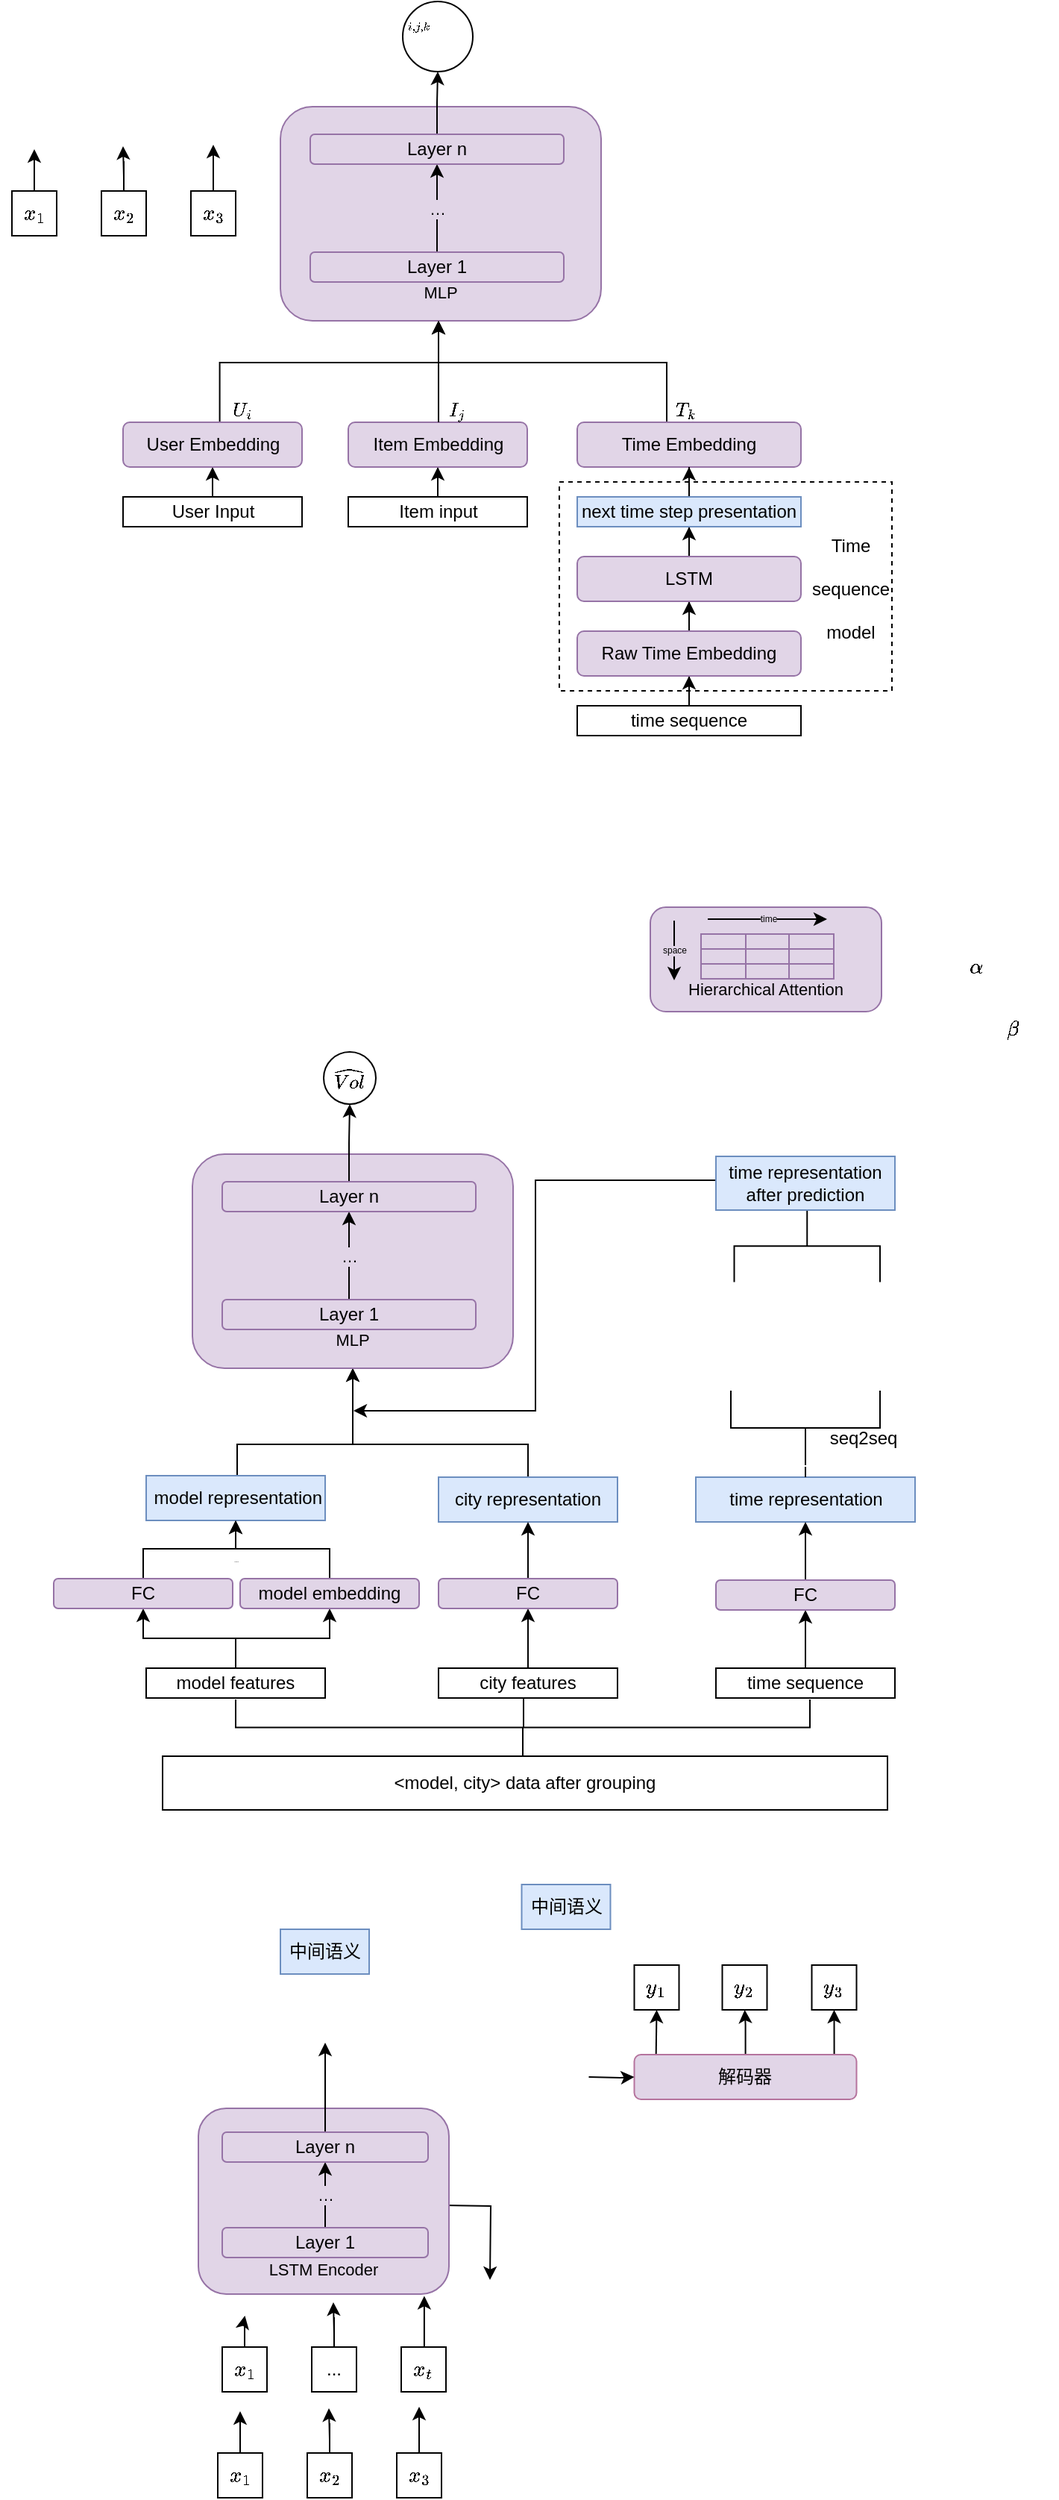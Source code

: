 <mxfile version="20.8.20" type="github">
  <diagram id="7I3PmB62gOnP2wsl79oG" name="第 1 页">
    <mxGraphModel dx="1930" dy="618" grid="1" gridSize="10" guides="1" tooltips="1" connect="1" arrows="1" fold="1" page="1" pageScale="1" pageWidth="827" pageHeight="1169" math="1" shadow="0">
      <root>
        <mxCell id="0" />
        <mxCell id="1" parent="0" />
        <mxCell id="hXLqSdmscfbS3h8DthIs-80" value="" style="strokeWidth=1;html=1;shape=mxgraph.flowchart.annotation_2;align=left;labelPosition=right;pointerEvents=1;fontSize=11;fontColor=#000000;rotation=-90;" parent="1" vertex="1">
          <mxGeometry x="507" y="914" width="50" height="100" as="geometry" />
        </mxCell>
        <mxCell id="hXLqSdmscfbS3h8DthIs-86" value="&lt;br&gt;&lt;br&gt;&lt;br&gt;Hierarchical Attention" style="rounded=1;whiteSpace=wrap;html=1;strokeWidth=1;fontSize=11;fillColor=#e1d5e7;strokeColor=#9673a6;" parent="1" vertex="1">
          <mxGeometry x="428" y="615" width="155" height="70" as="geometry" />
        </mxCell>
        <mxCell id="iMjl9JJX6Ml-IYWxSDeR-12" value="" style="edgeStyle=orthogonalEdgeStyle;rounded=0;orthogonalLoop=1;jettySize=auto;html=1;entryX=0.5;entryY=1;entryDx=0;entryDy=0;" parent="1" source="hXLqSdmscfbS3h8DthIs-16" target="iMjl9JJX6Ml-IYWxSDeR-15" edge="1">
          <mxGeometry relative="1" as="geometry">
            <mxPoint x="151" y="935" as="targetPoint" />
            <Array as="points">
              <mxPoint x="151" y="975" />
              <mxPoint x="228" y="975" />
            </Array>
          </mxGeometry>
        </mxCell>
        <mxCell id="hXLqSdmscfbS3h8DthIs-16" value="&amp;nbsp;model representation" style="rounded=0;whiteSpace=wrap;html=1;fillColor=#dae8fc;strokeColor=#6c8ebf;" parent="1" vertex="1">
          <mxGeometry x="90" y="996" width="120" height="30" as="geometry" />
        </mxCell>
        <mxCell id="iMjl9JJX6Ml-IYWxSDeR-10" value="" style="edgeStyle=orthogonalEdgeStyle;rounded=0;orthogonalLoop=1;jettySize=auto;html=1;entryX=0.5;entryY=1;entryDx=0;entryDy=0;" parent="1" source="hXLqSdmscfbS3h8DthIs-17" target="iMjl9JJX6Ml-IYWxSDeR-15" edge="1">
          <mxGeometry relative="1" as="geometry">
            <mxPoint x="291" y="885" as="targetPoint" />
            <Array as="points">
              <mxPoint x="346" y="975" />
              <mxPoint x="229" y="975" />
            </Array>
          </mxGeometry>
        </mxCell>
        <mxCell id="hXLqSdmscfbS3h8DthIs-17" value="city representation" style="rounded=0;whiteSpace=wrap;html=1;fillColor=#dae8fc;strokeColor=#6c8ebf;" parent="1" vertex="1">
          <mxGeometry x="286" y="997" width="120" height="30" as="geometry" />
        </mxCell>
        <mxCell id="iMjl9JJX6Ml-IYWxSDeR-21" value="" style="edgeStyle=orthogonalEdgeStyle;rounded=0;orthogonalLoop=1;jettySize=auto;html=1;" parent="1" source="hXLqSdmscfbS3h8DthIs-20" target="iMjl9JJX6Ml-IYWxSDeR-16" edge="1">
          <mxGeometry relative="1" as="geometry" />
        </mxCell>
        <mxCell id="ItuuGWMTJ9XlOGeMrgR--96" value="" style="edgeStyle=orthogonalEdgeStyle;rounded=0;orthogonalLoop=1;jettySize=auto;html=1;fontFamily=Times New Roman;fontSize=1;" edge="1" parent="1" source="hXLqSdmscfbS3h8DthIs-20" target="ItuuGWMTJ9XlOGeMrgR--94">
          <mxGeometry relative="1" as="geometry" />
        </mxCell>
        <mxCell id="hXLqSdmscfbS3h8DthIs-20" value="model features" style="rounded=0;whiteSpace=wrap;html=1;" parent="1" vertex="1">
          <mxGeometry x="90" y="1125" width="120" height="20" as="geometry" />
        </mxCell>
        <mxCell id="ItuuGWMTJ9XlOGeMrgR--98" value="" style="edgeStyle=orthogonalEdgeStyle;rounded=0;orthogonalLoop=1;jettySize=auto;html=1;fontFamily=Times New Roman;fontSize=1;" edge="1" parent="1" source="hXLqSdmscfbS3h8DthIs-21" target="iMjl9JJX6Ml-IYWxSDeR-18">
          <mxGeometry relative="1" as="geometry" />
        </mxCell>
        <mxCell id="hXLqSdmscfbS3h8DthIs-21" value="city features" style="rounded=0;whiteSpace=wrap;html=1;" parent="1" vertex="1">
          <mxGeometry x="286" y="1125" width="120" height="20" as="geometry" />
        </mxCell>
        <mxCell id="iMjl9JJX6Ml-IYWxSDeR-25" value="" style="edgeStyle=orthogonalEdgeStyle;rounded=0;orthogonalLoop=1;jettySize=auto;html=1;" parent="1" source="hXLqSdmscfbS3h8DthIs-28" target="iMjl9JJX6Ml-IYWxSDeR-23" edge="1">
          <mxGeometry relative="1" as="geometry" />
        </mxCell>
        <mxCell id="hXLqSdmscfbS3h8DthIs-28" value="time sequence" style="rounded=0;whiteSpace=wrap;html=1;" parent="1" vertex="1">
          <mxGeometry x="472" y="1125" width="120" height="20" as="geometry" />
        </mxCell>
        <mxCell id="hXLqSdmscfbS3h8DthIs-34" value="time representation" style="whiteSpace=wrap;html=1;fillColor=#dae8fc;strokeColor=#6c8ebf;" parent="1" vertex="1">
          <mxGeometry x="458.5" y="997" width="147" height="30" as="geometry" />
        </mxCell>
        <mxCell id="hXLqSdmscfbS3h8DthIs-46" value="" style="endArrow=none;html=1;rounded=0;fontColor=#000000;exitX=0.5;exitY=0;exitDx=0;exitDy=0;entryX=0;entryY=0.5;entryDx=0;entryDy=0;entryPerimeter=0;" parent="1" source="hXLqSdmscfbS3h8DthIs-34" edge="1">
          <mxGeometry width="50" height="50" relative="1" as="geometry">
            <mxPoint x="471" y="1036" as="sourcePoint" />
            <mxPoint x="532" y="990" as="targetPoint" />
          </mxGeometry>
        </mxCell>
        <mxCell id="hXLqSdmscfbS3h8DthIs-48" value="" style="shape=table;html=1;whiteSpace=wrap;startSize=0;container=1;collapsible=0;childLayout=tableLayout;fillColor=#e1d5e7;strokeColor=#9673a6;" parent="1" vertex="1">
          <mxGeometry x="462" y="633" width="89" height="30" as="geometry" />
        </mxCell>
        <mxCell id="hXLqSdmscfbS3h8DthIs-49" value="" style="shape=tableRow;horizontal=0;startSize=0;swimlaneHead=0;swimlaneBody=0;top=0;left=0;bottom=0;right=0;collapsible=0;dropTarget=0;fillColor=none;points=[[0,0.5],[1,0.5]];portConstraint=eastwest;fontColor=#000000;" parent="hXLqSdmscfbS3h8DthIs-48" vertex="1">
          <mxGeometry width="89" height="10" as="geometry" />
        </mxCell>
        <mxCell id="hXLqSdmscfbS3h8DthIs-50" value="" style="shape=partialRectangle;html=1;whiteSpace=wrap;connectable=0;fillColor=none;top=0;left=0;bottom=0;right=0;overflow=hidden;fontColor=#000000;" parent="hXLqSdmscfbS3h8DthIs-49" vertex="1">
          <mxGeometry width="30" height="10" as="geometry">
            <mxRectangle width="30" height="10" as="alternateBounds" />
          </mxGeometry>
        </mxCell>
        <mxCell id="hXLqSdmscfbS3h8DthIs-51" value="" style="shape=partialRectangle;html=1;whiteSpace=wrap;connectable=0;fillColor=none;top=0;left=0;bottom=0;right=0;overflow=hidden;fontColor=#000000;" parent="hXLqSdmscfbS3h8DthIs-49" vertex="1">
          <mxGeometry x="30" width="29" height="10" as="geometry">
            <mxRectangle width="29" height="10" as="alternateBounds" />
          </mxGeometry>
        </mxCell>
        <mxCell id="hXLqSdmscfbS3h8DthIs-52" value="" style="shape=partialRectangle;html=1;whiteSpace=wrap;connectable=0;fillColor=none;top=0;left=0;bottom=0;right=0;overflow=hidden;fontColor=#000000;" parent="hXLqSdmscfbS3h8DthIs-49" vertex="1">
          <mxGeometry x="59" width="30" height="10" as="geometry">
            <mxRectangle width="30" height="10" as="alternateBounds" />
          </mxGeometry>
        </mxCell>
        <mxCell id="hXLqSdmscfbS3h8DthIs-53" value="" style="shape=tableRow;horizontal=0;startSize=0;swimlaneHead=0;swimlaneBody=0;top=0;left=0;bottom=0;right=0;collapsible=0;dropTarget=0;fillColor=none;points=[[0,0.5],[1,0.5]];portConstraint=eastwest;fontColor=#000000;" parent="hXLqSdmscfbS3h8DthIs-48" vertex="1">
          <mxGeometry y="10" width="89" height="10" as="geometry" />
        </mxCell>
        <mxCell id="hXLqSdmscfbS3h8DthIs-54" value="" style="shape=partialRectangle;html=1;whiteSpace=wrap;connectable=0;fillColor=none;top=0;left=0;bottom=0;right=0;overflow=hidden;fontColor=#000000;" parent="hXLqSdmscfbS3h8DthIs-53" vertex="1">
          <mxGeometry width="30" height="10" as="geometry">
            <mxRectangle width="30" height="10" as="alternateBounds" />
          </mxGeometry>
        </mxCell>
        <mxCell id="hXLqSdmscfbS3h8DthIs-55" value="" style="shape=partialRectangle;html=1;whiteSpace=wrap;connectable=0;fillColor=none;top=0;left=0;bottom=0;right=0;overflow=hidden;fontColor=#000000;" parent="hXLqSdmscfbS3h8DthIs-53" vertex="1">
          <mxGeometry x="30" width="29" height="10" as="geometry">
            <mxRectangle width="29" height="10" as="alternateBounds" />
          </mxGeometry>
        </mxCell>
        <mxCell id="hXLqSdmscfbS3h8DthIs-56" value="" style="shape=partialRectangle;html=1;whiteSpace=wrap;connectable=0;fillColor=none;top=0;left=0;bottom=0;right=0;overflow=hidden;fontColor=#000000;" parent="hXLqSdmscfbS3h8DthIs-53" vertex="1">
          <mxGeometry x="59" width="30" height="10" as="geometry">
            <mxRectangle width="30" height="10" as="alternateBounds" />
          </mxGeometry>
        </mxCell>
        <mxCell id="hXLqSdmscfbS3h8DthIs-57" value="" style="shape=tableRow;horizontal=0;startSize=0;swimlaneHead=0;swimlaneBody=0;top=0;left=0;bottom=0;right=0;collapsible=0;dropTarget=0;fillColor=none;points=[[0,0.5],[1,0.5]];portConstraint=eastwest;fontColor=#000000;" parent="hXLqSdmscfbS3h8DthIs-48" vertex="1">
          <mxGeometry y="20" width="89" height="10" as="geometry" />
        </mxCell>
        <mxCell id="hXLqSdmscfbS3h8DthIs-58" value="" style="shape=partialRectangle;html=1;whiteSpace=wrap;connectable=0;fillColor=none;top=0;left=0;bottom=0;right=0;overflow=hidden;fontColor=#000000;" parent="hXLqSdmscfbS3h8DthIs-57" vertex="1">
          <mxGeometry width="30" height="10" as="geometry">
            <mxRectangle width="30" height="10" as="alternateBounds" />
          </mxGeometry>
        </mxCell>
        <mxCell id="hXLqSdmscfbS3h8DthIs-59" value="" style="shape=partialRectangle;html=1;whiteSpace=wrap;connectable=0;fillColor=none;top=0;left=0;bottom=0;right=0;overflow=hidden;fontColor=#000000;" parent="hXLqSdmscfbS3h8DthIs-57" vertex="1">
          <mxGeometry x="30" width="29" height="10" as="geometry">
            <mxRectangle width="29" height="10" as="alternateBounds" />
          </mxGeometry>
        </mxCell>
        <mxCell id="hXLqSdmscfbS3h8DthIs-60" value="" style="shape=partialRectangle;html=1;whiteSpace=wrap;connectable=0;fillColor=none;top=0;left=0;bottom=0;right=0;overflow=hidden;pointerEvents=1;fontColor=#000000;" parent="hXLqSdmscfbS3h8DthIs-57" vertex="1">
          <mxGeometry x="59" width="30" height="10" as="geometry">
            <mxRectangle width="30" height="10" as="alternateBounds" />
          </mxGeometry>
        </mxCell>
        <mxCell id="hXLqSdmscfbS3h8DthIs-90" value="time" style="endArrow=classic;html=1;rounded=0;fontSize=6;fontColor=#000000;labelBackgroundColor=#E1D5E7;" parent="1" edge="1">
          <mxGeometry width="50" height="50" relative="1" as="geometry">
            <mxPoint x="466.5" y="623" as="sourcePoint" />
            <mxPoint x="546.5" y="623" as="targetPoint" />
          </mxGeometry>
        </mxCell>
        <mxCell id="hXLqSdmscfbS3h8DthIs-91" value="space" style="endArrow=classic;html=1;rounded=0;fontSize=6;fontColor=#000000;labelBackgroundColor=#E1D5E7;" parent="1" edge="1">
          <mxGeometry width="50" height="50" relative="1" as="geometry">
            <mxPoint x="444" y="624" as="sourcePoint" />
            <mxPoint x="444" y="664" as="targetPoint" />
          </mxGeometry>
        </mxCell>
        <mxCell id="iMjl9JJX6Ml-IYWxSDeR-1" value="" style="strokeWidth=1;html=1;shape=mxgraph.flowchart.annotation_2;align=left;labelPosition=right;pointerEvents=1;fontSize=11;fontColor=#000000;rotation=90;" parent="1" vertex="1">
          <mxGeometry x="509" y="793.25" width="48.25" height="97.75" as="geometry" />
        </mxCell>
        <mxCell id="iMjl9JJX6Ml-IYWxSDeR-2" value="$$\alpha$$" style="text;html=1;strokeColor=none;fillColor=none;align=center;verticalAlign=middle;whiteSpace=wrap;rounded=0;" parent="1" vertex="1">
          <mxGeometry x="617" y="640" width="60" height="30" as="geometry" />
        </mxCell>
        <mxCell id="iMjl9JJX6Ml-IYWxSDeR-4" value="$$\beta$$" style="text;html=1;strokeColor=none;fillColor=none;align=center;verticalAlign=middle;whiteSpace=wrap;rounded=0;" parent="1" vertex="1">
          <mxGeometry x="641" y="682" width="60" height="30" as="geometry" />
        </mxCell>
        <mxCell id="iMjl9JJX6Ml-IYWxSDeR-14" value="" style="edgeStyle=orthogonalEdgeStyle;rounded=0;orthogonalLoop=1;jettySize=auto;html=1;exitX=0;exitY=0.5;exitDx=0;exitDy=0;" parent="1" source="iMjl9JJX6Ml-IYWxSDeR-8" edge="1">
          <mxGeometry relative="1" as="geometry">
            <mxPoint x="545" y="780.5" as="sourcePoint" />
            <mxPoint x="229" y="952.5" as="targetPoint" />
            <Array as="points">
              <mxPoint x="472" y="798" />
              <mxPoint x="351" y="798" />
              <mxPoint x="351" y="953" />
            </Array>
          </mxGeometry>
        </mxCell>
        <mxCell id="iMjl9JJX6Ml-IYWxSDeR-8" value="time representation&lt;br&gt;after prediction" style="rounded=0;whiteSpace=wrap;html=1;fillColor=#dae8fc;strokeColor=#6c8ebf;" parent="1" vertex="1">
          <mxGeometry x="472" y="782" width="120" height="36" as="geometry" />
        </mxCell>
        <mxCell id="iMjl9JJX6Ml-IYWxSDeR-15" value="&lt;br&gt;&lt;br&gt;&lt;br&gt;&lt;br&gt;&lt;br&gt;&lt;br&gt;&lt;br&gt;&lt;br&gt;MLP" style="rounded=1;whiteSpace=wrap;html=1;strokeWidth=1;fontSize=11;fillColor=#e1d5e7;strokeColor=#9673a6;" parent="1" vertex="1">
          <mxGeometry x="121" y="780.5" width="215" height="143.5" as="geometry" />
        </mxCell>
        <mxCell id="iMjl9JJX6Ml-IYWxSDeR-22" value="" style="edgeStyle=orthogonalEdgeStyle;rounded=0;orthogonalLoop=1;jettySize=auto;html=1;" parent="1" source="iMjl9JJX6Ml-IYWxSDeR-16" target="hXLqSdmscfbS3h8DthIs-16" edge="1">
          <mxGeometry relative="1" as="geometry" />
        </mxCell>
        <mxCell id="iMjl9JJX6Ml-IYWxSDeR-16" value="&lt;font color=&quot;#000000&quot;&gt;FC&lt;br&gt;&lt;/font&gt;" style="rounded=1;whiteSpace=wrap;html=1;fillColor=#e1d5e7;strokeColor=#9673a6;" parent="1" vertex="1">
          <mxGeometry x="28" y="1065" width="120" height="20" as="geometry" />
        </mxCell>
        <mxCell id="ItuuGWMTJ9XlOGeMrgR--99" value="" style="edgeStyle=orthogonalEdgeStyle;rounded=0;orthogonalLoop=1;jettySize=auto;html=1;fontFamily=Times New Roman;fontSize=1;" edge="1" parent="1" source="iMjl9JJX6Ml-IYWxSDeR-18" target="hXLqSdmscfbS3h8DthIs-17">
          <mxGeometry relative="1" as="geometry" />
        </mxCell>
        <mxCell id="iMjl9JJX6Ml-IYWxSDeR-18" value="&lt;font color=&quot;#000000&quot;&gt;FC&lt;br&gt;&lt;/font&gt;" style="rounded=1;whiteSpace=wrap;html=1;fillColor=#e1d5e7;strokeColor=#9673a6;" parent="1" vertex="1">
          <mxGeometry x="286" y="1065" width="120" height="20" as="geometry" />
        </mxCell>
        <mxCell id="d7wFYbyZTcw5FMJYzeRn-2" value="" style="edgeStyle=orthogonalEdgeStyle;rounded=0;orthogonalLoop=1;jettySize=auto;html=1;" parent="1" source="iMjl9JJX6Ml-IYWxSDeR-23" target="hXLqSdmscfbS3h8DthIs-34" edge="1">
          <mxGeometry relative="1" as="geometry" />
        </mxCell>
        <mxCell id="iMjl9JJX6Ml-IYWxSDeR-23" value="&lt;font color=&quot;#000000&quot;&gt;FC&lt;br&gt;&lt;/font&gt;" style="rounded=1;whiteSpace=wrap;html=1;fillColor=#e1d5e7;strokeColor=#9673a6;" parent="1" vertex="1">
          <mxGeometry x="472" y="1066" width="120" height="20" as="geometry" />
        </mxCell>
        <mxCell id="iMjl9JJX6Ml-IYWxSDeR-31" value="…" style="edgeStyle=orthogonalEdgeStyle;rounded=0;orthogonalLoop=1;jettySize=auto;html=1;labelBackgroundColor=#E1D5E7;" parent="1" source="iMjl9JJX6Ml-IYWxSDeR-28" target="iMjl9JJX6Ml-IYWxSDeR-29" edge="1">
          <mxGeometry relative="1" as="geometry" />
        </mxCell>
        <mxCell id="iMjl9JJX6Ml-IYWxSDeR-28" value="&lt;font color=&quot;#000000&quot;&gt;Layer 1&lt;br&gt;&lt;/font&gt;" style="rounded=1;whiteSpace=wrap;html=1;fillColor=#e1d5e7;strokeColor=#9673a6;" parent="1" vertex="1">
          <mxGeometry x="141" y="878" width="170" height="20" as="geometry" />
        </mxCell>
        <mxCell id="iMjl9JJX6Ml-IYWxSDeR-33" value="" style="edgeStyle=orthogonalEdgeStyle;rounded=0;orthogonalLoop=1;jettySize=auto;html=1;labelBackgroundColor=#E1D5E7;entryX=0.5;entryY=1;entryDx=0;entryDy=0;" parent="1" source="iMjl9JJX6Ml-IYWxSDeR-29" target="iMjl9JJX6Ml-IYWxSDeR-34" edge="1">
          <mxGeometry relative="1" as="geometry">
            <mxPoint x="226" y="719.0" as="targetPoint" />
          </mxGeometry>
        </mxCell>
        <mxCell id="iMjl9JJX6Ml-IYWxSDeR-29" value="&lt;font color=&quot;#000000&quot;&gt;Layer n&lt;br&gt;&lt;/font&gt;" style="rounded=1;whiteSpace=wrap;html=1;fillColor=#e1d5e7;strokeColor=#9673a6;" parent="1" vertex="1">
          <mxGeometry x="141" y="799" width="170" height="20" as="geometry" />
        </mxCell>
        <mxCell id="iMjl9JJX6Ml-IYWxSDeR-34" value="&lt;font style=&quot;font-size: 11px;&quot;&gt;$$\widehat{Vol}$$&lt;/font&gt;" style="ellipse;whiteSpace=wrap;html=1;aspect=fixed;fontSize=10;" parent="1" vertex="1">
          <mxGeometry x="209" y="712" width="35" height="35" as="geometry" />
        </mxCell>
        <mxCell id="KDoGfRHItT-VThYcCDRe-1" value="&lt;div&gt;&lt;/div&gt;&amp;lt;model, city&amp;gt; data after grouping&lt;div&gt;&lt;/div&gt;" style="rounded=0;whiteSpace=wrap;html=1;" parent="1" vertex="1">
          <mxGeometry x="101" y="1184" width="486" height="36" as="geometry" />
        </mxCell>
        <mxCell id="KDoGfRHItT-VThYcCDRe-8" value="" style="strokeWidth=1;html=1;shape=mxgraph.flowchart.annotation_2;align=left;labelPosition=right;pointerEvents=1;rotation=-90;" parent="1" vertex="1">
          <mxGeometry x="323.75" y="972.25" width="37.5" height="385" as="geometry" />
        </mxCell>
        <mxCell id="KDoGfRHItT-VThYcCDRe-12" value="" style="line;strokeWidth=1;direction=south;html=1;perimeter=backbonePerimeter;points=[];outlineConnect=0;" parent="1" vertex="1">
          <mxGeometry x="338" y="1145" width="10" height="20" as="geometry" />
        </mxCell>
        <mxCell id="KDoGfRHItT-VThYcCDRe-16" value="seq2seq" style="text;html=1;strokeColor=none;fillColor=none;align=center;verticalAlign=middle;whiteSpace=wrap;rounded=0;strokeWidth=1;" parent="1" vertex="1">
          <mxGeometry x="541" y="956" width="60" height="30" as="geometry" />
        </mxCell>
        <mxCell id="ItuuGWMTJ9XlOGeMrgR--13" value="" style="edgeStyle=orthogonalEdgeStyle;rounded=0;orthogonalLoop=1;jettySize=auto;html=1;" edge="1" parent="1" source="ItuuGWMTJ9XlOGeMrgR--14" target="ItuuGWMTJ9XlOGeMrgR--44">
          <mxGeometry relative="1" as="geometry" />
        </mxCell>
        <mxCell id="ItuuGWMTJ9XlOGeMrgR--14" value="User Input" style="rounded=0;whiteSpace=wrap;html=1;" vertex="1" parent="1">
          <mxGeometry x="74.5" y="340" width="120" height="20" as="geometry" />
        </mxCell>
        <mxCell id="ItuuGWMTJ9XlOGeMrgR--76" value="" style="edgeStyle=orthogonalEdgeStyle;rounded=0;orthogonalLoop=1;jettySize=auto;html=1;" edge="1" parent="1" source="ItuuGWMTJ9XlOGeMrgR--16" target="ItuuGWMTJ9XlOGeMrgR--46">
          <mxGeometry relative="1" as="geometry" />
        </mxCell>
        <mxCell id="ItuuGWMTJ9XlOGeMrgR--16" value="Item input" style="rounded=0;whiteSpace=wrap;html=1;" vertex="1" parent="1">
          <mxGeometry x="225.5" y="340" width="120" height="20" as="geometry" />
        </mxCell>
        <mxCell id="ItuuGWMTJ9XlOGeMrgR--17" value="" style="edgeStyle=orthogonalEdgeStyle;rounded=0;orthogonalLoop=1;jettySize=auto;html=1;" edge="1" parent="1" source="ItuuGWMTJ9XlOGeMrgR--18" target="ItuuGWMTJ9XlOGeMrgR--48">
          <mxGeometry relative="1" as="geometry" />
        </mxCell>
        <mxCell id="ItuuGWMTJ9XlOGeMrgR--18" value="time sequence" style="rounded=0;whiteSpace=wrap;html=1;" vertex="1" parent="1">
          <mxGeometry x="379" y="480" width="150" height="20" as="geometry" />
        </mxCell>
        <mxCell id="ItuuGWMTJ9XlOGeMrgR--42" value="&lt;br&gt;&lt;br&gt;&lt;br&gt;&lt;br&gt;&lt;br&gt;&lt;br&gt;&lt;br&gt;&lt;br&gt;MLP" style="rounded=1;whiteSpace=wrap;html=1;strokeWidth=1;fontSize=11;fillColor=#e1d5e7;strokeColor=#9673a6;" vertex="1" parent="1">
          <mxGeometry x="180" y="78.5" width="215" height="143.5" as="geometry" />
        </mxCell>
        <mxCell id="ItuuGWMTJ9XlOGeMrgR--73" value="" style="edgeStyle=orthogonalEdgeStyle;rounded=0;orthogonalLoop=1;jettySize=auto;html=1;exitX=0.54;exitY=-0.011;exitDx=0;exitDy=0;exitPerimeter=0;" edge="1" parent="1" source="ItuuGWMTJ9XlOGeMrgR--44" target="ItuuGWMTJ9XlOGeMrgR--42">
          <mxGeometry relative="1" as="geometry">
            <mxPoint x="140" y="282" as="sourcePoint" />
            <mxPoint x="285.5" y="222" as="targetPoint" />
            <Array as="points">
              <mxPoint x="139" y="250" />
              <mxPoint x="286" y="250" />
            </Array>
          </mxGeometry>
        </mxCell>
        <mxCell id="ItuuGWMTJ9XlOGeMrgR--44" value="&lt;font color=&quot;#000000&quot;&gt;User Embedding&lt;br&gt;&lt;/font&gt;" style="rounded=1;whiteSpace=wrap;html=1;fillColor=#e1d5e7;strokeColor=#9673a6;" vertex="1" parent="1">
          <mxGeometry x="74.5" y="290" width="120" height="30" as="geometry" />
        </mxCell>
        <mxCell id="ItuuGWMTJ9XlOGeMrgR--46" value="&lt;font color=&quot;#000000&quot;&gt;Item Embedding&lt;br&gt;&lt;/font&gt;" style="rounded=1;whiteSpace=wrap;html=1;fillColor=#e1d5e7;strokeColor=#9673a6;" vertex="1" parent="1">
          <mxGeometry x="225.5" y="290" width="120" height="30" as="geometry" />
        </mxCell>
        <mxCell id="ItuuGWMTJ9XlOGeMrgR--61" value="" style="edgeStyle=orthogonalEdgeStyle;rounded=0;orthogonalLoop=1;jettySize=auto;html=1;" edge="1" parent="1" source="ItuuGWMTJ9XlOGeMrgR--48" target="ItuuGWMTJ9XlOGeMrgR--60">
          <mxGeometry relative="1" as="geometry" />
        </mxCell>
        <mxCell id="ItuuGWMTJ9XlOGeMrgR--48" value="&lt;font color=&quot;#000000&quot;&gt;Raw Time Embedding&lt;br&gt;&lt;/font&gt;" style="rounded=1;whiteSpace=wrap;html=1;fillColor=#e1d5e7;strokeColor=#9673a6;" vertex="1" parent="1">
          <mxGeometry x="379" y="430" width="150" height="30" as="geometry" />
        </mxCell>
        <mxCell id="ItuuGWMTJ9XlOGeMrgR--49" value="…" style="edgeStyle=orthogonalEdgeStyle;rounded=0;orthogonalLoop=1;jettySize=auto;html=1;labelBackgroundColor=#E1D5E7;" edge="1" parent="1" source="ItuuGWMTJ9XlOGeMrgR--50" target="ItuuGWMTJ9XlOGeMrgR--52">
          <mxGeometry relative="1" as="geometry" />
        </mxCell>
        <mxCell id="ItuuGWMTJ9XlOGeMrgR--50" value="&lt;font color=&quot;#000000&quot;&gt;Layer 1&lt;br&gt;&lt;/font&gt;" style="rounded=1;whiteSpace=wrap;html=1;fillColor=#e1d5e7;strokeColor=#9673a6;" vertex="1" parent="1">
          <mxGeometry x="200" y="176" width="170" height="20" as="geometry" />
        </mxCell>
        <mxCell id="ItuuGWMTJ9XlOGeMrgR--51" value="" style="edgeStyle=orthogonalEdgeStyle;rounded=0;orthogonalLoop=1;jettySize=auto;html=1;labelBackgroundColor=#E1D5E7;entryX=0.5;entryY=1;entryDx=0;entryDy=0;" edge="1" parent="1" source="ItuuGWMTJ9XlOGeMrgR--52" target="ItuuGWMTJ9XlOGeMrgR--53">
          <mxGeometry relative="1" as="geometry">
            <mxPoint x="285" y="17.0" as="targetPoint" />
          </mxGeometry>
        </mxCell>
        <mxCell id="ItuuGWMTJ9XlOGeMrgR--52" value="&lt;font color=&quot;#000000&quot;&gt;Layer n&lt;br&gt;&lt;/font&gt;" style="rounded=1;whiteSpace=wrap;html=1;fillColor=#e1d5e7;strokeColor=#9673a6;" vertex="1" parent="1">
          <mxGeometry x="200" y="97" width="170" height="20" as="geometry" />
        </mxCell>
        <mxCell id="ItuuGWMTJ9XlOGeMrgR--53" value="&lt;p style=&quot;line-height: 80%;&quot;&gt;&lt;br&gt;&lt;/p&gt;" style="ellipse;whiteSpace=wrap;html=1;aspect=fixed;fontSize=10;" vertex="1" parent="1">
          <mxGeometry x="262" y="8" width="47" height="47" as="geometry" />
        </mxCell>
        <mxCell id="ItuuGWMTJ9XlOGeMrgR--82" value="" style="edgeStyle=orthogonalEdgeStyle;rounded=0;orthogonalLoop=1;jettySize=auto;html=1;" edge="1" parent="1" source="ItuuGWMTJ9XlOGeMrgR--60" target="ItuuGWMTJ9XlOGeMrgR--80">
          <mxGeometry relative="1" as="geometry" />
        </mxCell>
        <mxCell id="ItuuGWMTJ9XlOGeMrgR--60" value="&lt;font color=&quot;#000000&quot;&gt;LSTM&lt;br&gt;&lt;/font&gt;" style="rounded=1;whiteSpace=wrap;html=1;fillColor=#e1d5e7;strokeColor=#9673a6;" vertex="1" parent="1">
          <mxGeometry x="379" y="380" width="150" height="30" as="geometry" />
        </mxCell>
        <mxCell id="ItuuGWMTJ9XlOGeMrgR--75" value="" style="edgeStyle=orthogonalEdgeStyle;rounded=0;orthogonalLoop=1;jettySize=auto;html=1;exitX=0.5;exitY=0;exitDx=0;exitDy=0;" edge="1" parent="1" source="ItuuGWMTJ9XlOGeMrgR--62" target="ItuuGWMTJ9XlOGeMrgR--42">
          <mxGeometry relative="1" as="geometry">
            <mxPoint x="434.5" y="280" as="sourcePoint" />
            <mxPoint x="286" y="220" as="targetPoint" />
            <Array as="points">
              <mxPoint x="439" y="250" />
              <mxPoint x="286" y="250" />
            </Array>
          </mxGeometry>
        </mxCell>
        <mxCell id="ItuuGWMTJ9XlOGeMrgR--62" value="&lt;font color=&quot;#000000&quot;&gt;Time Embedding&lt;br&gt;&lt;/font&gt;" style="rounded=1;whiteSpace=wrap;html=1;fillColor=#e1d5e7;strokeColor=#9673a6;" vertex="1" parent="1">
          <mxGeometry x="379" y="290" width="150" height="30" as="geometry" />
        </mxCell>
        <mxCell id="ItuuGWMTJ9XlOGeMrgR--78" value="" style="edgeStyle=orthogonalEdgeStyle;rounded=0;orthogonalLoop=1;jettySize=auto;html=1;" edge="1" parent="1">
          <mxGeometry relative="1" as="geometry">
            <mxPoint x="286" y="290" as="sourcePoint" />
            <mxPoint x="286" y="222" as="targetPoint" />
            <Array as="points">
              <mxPoint x="286" y="224" />
            </Array>
          </mxGeometry>
        </mxCell>
        <mxCell id="ItuuGWMTJ9XlOGeMrgR--81" value="" style="edgeStyle=orthogonalEdgeStyle;rounded=0;orthogonalLoop=1;jettySize=auto;html=1;" edge="1" parent="1" source="ItuuGWMTJ9XlOGeMrgR--80" target="ItuuGWMTJ9XlOGeMrgR--62">
          <mxGeometry relative="1" as="geometry" />
        </mxCell>
        <mxCell id="ItuuGWMTJ9XlOGeMrgR--80" value="next time step presentation" style="whiteSpace=wrap;html=1;fillColor=#dae8fc;strokeColor=#6c8ebf;" vertex="1" parent="1">
          <mxGeometry x="379" y="340" width="150" height="20" as="geometry" />
        </mxCell>
        <mxCell id="ItuuGWMTJ9XlOGeMrgR--83" value="" style="rounded=0;whiteSpace=wrap;html=1;dashed=1;fillColor=none;" vertex="1" parent="1">
          <mxGeometry x="367" y="330" width="223" height="140" as="geometry" />
        </mxCell>
        <mxCell id="ItuuGWMTJ9XlOGeMrgR--84" value="Time&lt;br&gt;&lt;br&gt;sequence&lt;br&gt;&amp;nbsp;&lt;br&gt;model" style="text;html=1;align=center;verticalAlign=bottom;resizable=0;points=[];autosize=1;strokeColor=none;fillColor=none;" vertex="1" parent="1">
          <mxGeometry x="522" y="350" width="80" height="90" as="geometry" />
        </mxCell>
        <mxCell id="ItuuGWMTJ9XlOGeMrgR--87" value="$$\widehat{Rank_{i,j,k}}$$" style="text;whiteSpace=wrap;fontSize=1;fontFamily=Times New Roman;spacing=0;html=1;fontStyle=2" vertex="1" parent="1">
          <mxGeometry x="263" y="15" width="64.5" height="51.5" as="geometry" />
        </mxCell>
        <mxCell id="ItuuGWMTJ9XlOGeMrgR--89" value="&lt;span style=&quot;color: rgb(0, 0, 0); font-family: Helvetica; font-size: 11px; font-style: normal; font-variant-ligatures: normal; font-variant-caps: normal; font-weight: 400; letter-spacing: normal; orphans: 2; text-align: center; text-indent: 0px; text-transform: none; widows: 2; word-spacing: 0px; -webkit-text-stroke-width: 0px; background-color: rgb(251, 251, 251); text-decoration-thickness: initial; text-decoration-style: initial; text-decoration-color: initial; float: none; display: inline !important;&quot;&gt;$$U_i$$&lt;/span&gt;" style="text;whiteSpace=wrap;html=1;fontSize=9;" vertex="1" parent="1">
          <mxGeometry x="146" y="258" width="50" height="38" as="geometry" />
        </mxCell>
        <mxCell id="ItuuGWMTJ9XlOGeMrgR--91" value="&lt;span style=&quot;color: rgb(0, 0, 0); font-family: Helvetica; font-size: 11px; font-style: normal; font-variant-ligatures: normal; font-variant-caps: normal; font-weight: 400; letter-spacing: normal; orphans: 2; text-align: center; text-indent: 0px; text-transform: none; widows: 2; word-spacing: 0px; -webkit-text-stroke-width: 0px; background-color: rgb(251, 251, 251); text-decoration-thickness: initial; text-decoration-style: initial; text-decoration-color: initial; float: none; display: inline !important;&quot;&gt;$$I_j$$&lt;/span&gt;" style="text;whiteSpace=wrap;html=1;fontSize=9;" vertex="1" parent="1">
          <mxGeometry x="291" y="258" width="71" height="36" as="geometry" />
        </mxCell>
        <mxCell id="ItuuGWMTJ9XlOGeMrgR--92" value="&lt;span style=&quot;color: rgb(0, 0, 0); font-family: Helvetica; font-size: 11px; font-style: normal; font-variant-ligatures: normal; font-variant-caps: normal; font-weight: 400; letter-spacing: normal; orphans: 2; text-align: center; text-indent: 0px; text-transform: none; widows: 2; word-spacing: 0px; -webkit-text-stroke-width: 0px; background-color: rgb(251, 251, 251); text-decoration-thickness: initial; text-decoration-style: initial; text-decoration-color: initial; float: none; display: inline !important;&quot;&gt;$$T_k$$&lt;/span&gt;" style="text;whiteSpace=wrap;html=1;fontSize=9;" vertex="1" parent="1">
          <mxGeometry x="442.997" y="258" width="71" height="36" as="geometry" />
        </mxCell>
        <mxCell id="ItuuGWMTJ9XlOGeMrgR--95" value="" style="edgeStyle=orthogonalEdgeStyle;rounded=0;orthogonalLoop=1;jettySize=auto;html=1;fontFamily=Times New Roman;fontSize=1;" edge="1" parent="1" source="ItuuGWMTJ9XlOGeMrgR--94" target="hXLqSdmscfbS3h8DthIs-16">
          <mxGeometry relative="1" as="geometry" />
        </mxCell>
        <mxCell id="ItuuGWMTJ9XlOGeMrgR--97" value="Concat" style="edgeLabel;html=1;align=center;verticalAlign=middle;resizable=0;points=[];fontSize=1;fontFamily=Times New Roman;" vertex="1" connectable="0" parent="ItuuGWMTJ9XlOGeMrgR--95">
          <mxGeometry x="0.611" y="1" relative="1" as="geometry">
            <mxPoint x="-1" y="7" as="offset" />
          </mxGeometry>
        </mxCell>
        <mxCell id="ItuuGWMTJ9XlOGeMrgR--94" value="&lt;font color=&quot;#000000&quot;&gt;model embedding&lt;br&gt;&lt;/font&gt;" style="rounded=1;whiteSpace=wrap;html=1;fillColor=#e1d5e7;strokeColor=#9673a6;" vertex="1" parent="1">
          <mxGeometry x="153" y="1065" width="120" height="20" as="geometry" />
        </mxCell>
        <mxCell id="ItuuGWMTJ9XlOGeMrgR--100" value="" style="edgeStyle=orthogonalEdgeStyle;rounded=0;orthogonalLoop=1;jettySize=auto;html=1;entryX=0.102;entryY=1.069;entryDx=0;entryDy=0;entryPerimeter=0;" edge="1" parent="1" source="ItuuGWMTJ9XlOGeMrgR--101">
          <mxGeometry relative="1" as="geometry">
            <mxPoint x="156.198" y="1558.97" as="targetPoint" />
          </mxGeometry>
        </mxCell>
        <mxCell id="ItuuGWMTJ9XlOGeMrgR--101" value="$$x_1$$" style="rounded=0;whiteSpace=wrap;html=1;" vertex="1" parent="1">
          <mxGeometry x="141" y="1580" width="30" height="30" as="geometry" />
        </mxCell>
        <mxCell id="ItuuGWMTJ9XlOGeMrgR--102" value="" style="edgeStyle=orthogonalEdgeStyle;rounded=0;orthogonalLoop=1;jettySize=auto;html=1;" edge="1" parent="1" source="ItuuGWMTJ9XlOGeMrgR--103">
          <mxGeometry relative="1" as="geometry">
            <mxPoint x="215.5" y="1550" as="targetPoint" />
          </mxGeometry>
        </mxCell>
        <mxCell id="ItuuGWMTJ9XlOGeMrgR--103" value="..." style="rounded=0;whiteSpace=wrap;html=1;" vertex="1" parent="1">
          <mxGeometry x="201" y="1580" width="30" height="30" as="geometry" />
        </mxCell>
        <mxCell id="ItuuGWMTJ9XlOGeMrgR--104" value="" style="edgeStyle=orthogonalEdgeStyle;rounded=0;orthogonalLoop=1;jettySize=auto;html=1;entryX=0.909;entryY=0.967;entryDx=0;entryDy=0;entryPerimeter=0;" edge="1" parent="1" source="ItuuGWMTJ9XlOGeMrgR--105">
          <mxGeometry relative="1" as="geometry">
            <Array as="points">
              <mxPoint x="276.5" y="1595" />
              <mxPoint x="276.5" y="1595" />
            </Array>
            <mxPoint x="276.441" y="1545.71" as="targetPoint" />
          </mxGeometry>
        </mxCell>
        <mxCell id="ItuuGWMTJ9XlOGeMrgR--105" value="$$x_t$$" style="rounded=0;whiteSpace=wrap;html=1;" vertex="1" parent="1">
          <mxGeometry x="261" y="1580" width="30" height="30" as="geometry" />
        </mxCell>
        <mxCell id="ItuuGWMTJ9XlOGeMrgR--106" value="" style="edgeStyle=orthogonalEdgeStyle;rounded=0;orthogonalLoop=1;jettySize=auto;html=1;" edge="1" parent="1">
          <mxGeometry relative="1" as="geometry">
            <mxPoint x="320.5" y="1535" as="targetPoint" />
            <mxPoint x="290" y="1485" as="sourcePoint" />
          </mxGeometry>
        </mxCell>
        <mxCell id="ItuuGWMTJ9XlOGeMrgR--108" value="$$y_1$$" style="rounded=0;whiteSpace=wrap;html=1;" vertex="1" parent="1">
          <mxGeometry x="417.25" y="1324" width="30" height="30" as="geometry" />
        </mxCell>
        <mxCell id="ItuuGWMTJ9XlOGeMrgR--109" value="$$y_2$$" style="rounded=0;whiteSpace=wrap;html=1;" vertex="1" parent="1">
          <mxGeometry x="476.25" y="1324" width="30" height="30" as="geometry" />
        </mxCell>
        <mxCell id="ItuuGWMTJ9XlOGeMrgR--110" value="$$y_3$$" style="rounded=0;whiteSpace=wrap;html=1;" vertex="1" parent="1">
          <mxGeometry x="536.25" y="1324" width="30" height="30" as="geometry" />
        </mxCell>
        <mxCell id="ItuuGWMTJ9XlOGeMrgR--111" value="" style="edgeStyle=orthogonalEdgeStyle;rounded=0;orthogonalLoop=1;jettySize=auto;html=1;fontSize=5;" edge="1" parent="1" source="ItuuGWMTJ9XlOGeMrgR--114" target="ItuuGWMTJ9XlOGeMrgR--109">
          <mxGeometry relative="1" as="geometry" />
        </mxCell>
        <mxCell id="ItuuGWMTJ9XlOGeMrgR--112" style="edgeStyle=orthogonalEdgeStyle;rounded=0;orthogonalLoop=1;jettySize=auto;html=1;entryX=0.5;entryY=1;entryDx=0;entryDy=0;fontSize=5;exitX=0.917;exitY=0.022;exitDx=0;exitDy=0;exitPerimeter=0;" edge="1" parent="1" source="ItuuGWMTJ9XlOGeMrgR--114" target="ItuuGWMTJ9XlOGeMrgR--110">
          <mxGeometry relative="1" as="geometry" />
        </mxCell>
        <mxCell id="ItuuGWMTJ9XlOGeMrgR--113" style="edgeStyle=orthogonalEdgeStyle;rounded=0;orthogonalLoop=1;jettySize=auto;html=1;entryX=0.5;entryY=1;entryDx=0;entryDy=0;fontSize=5;exitX=0.098;exitY=0;exitDx=0;exitDy=0;exitPerimeter=0;" edge="1" parent="1" source="ItuuGWMTJ9XlOGeMrgR--114" target="ItuuGWMTJ9XlOGeMrgR--108">
          <mxGeometry relative="1" as="geometry" />
        </mxCell>
        <mxCell id="ItuuGWMTJ9XlOGeMrgR--114" value="&lt;font color=&quot;#000000&quot;&gt;解码器&lt;br&gt;&lt;/font&gt;" style="rounded=1;whiteSpace=wrap;html=1;fillColor=#E1D5E7;strokeColor=#B5739D;" vertex="1" parent="1">
          <mxGeometry x="417.25" y="1384" width="149" height="30" as="geometry" />
        </mxCell>
        <mxCell id="ItuuGWMTJ9XlOGeMrgR--115" value="" style="edgeStyle=orthogonalEdgeStyle;rounded=0;orthogonalLoop=1;jettySize=auto;html=1;" edge="1" parent="1" target="ItuuGWMTJ9XlOGeMrgR--114">
          <mxGeometry relative="1" as="geometry">
            <mxPoint x="386.75" y="1399" as="sourcePoint" />
          </mxGeometry>
        </mxCell>
        <mxCell id="ItuuGWMTJ9XlOGeMrgR--116" value="中间语义" style="whiteSpace=wrap;html=1;fillColor=#dae8fc;strokeColor=#6c8ebf;" vertex="1" parent="1">
          <mxGeometry x="341.75" y="1270" width="59.5" height="30" as="geometry" />
        </mxCell>
        <mxCell id="ItuuGWMTJ9XlOGeMrgR--122" value="&lt;br&gt;&lt;br&gt;&lt;br&gt;&lt;br&gt;&lt;br&gt;&lt;br&gt;&lt;br&gt;LSTM Encoder" style="rounded=1;whiteSpace=wrap;html=1;strokeWidth=1;fontSize=11;fillColor=#e1d5e7;strokeColor=#9673a6;" vertex="1" parent="1">
          <mxGeometry x="125" y="1420" width="168" height="124.5" as="geometry" />
        </mxCell>
        <mxCell id="ItuuGWMTJ9XlOGeMrgR--123" value="…" style="edgeStyle=orthogonalEdgeStyle;rounded=0;orthogonalLoop=1;jettySize=auto;html=1;labelBackgroundColor=#E1D5E7;" edge="1" parent="1" source="ItuuGWMTJ9XlOGeMrgR--124" target="ItuuGWMTJ9XlOGeMrgR--126">
          <mxGeometry relative="1" as="geometry" />
        </mxCell>
        <mxCell id="ItuuGWMTJ9XlOGeMrgR--124" value="&lt;font color=&quot;#000000&quot;&gt;Layer 1&lt;br&gt;&lt;/font&gt;" style="rounded=1;whiteSpace=wrap;html=1;fillColor=#e1d5e7;strokeColor=#9673a6;" vertex="1" parent="1">
          <mxGeometry x="141" y="1500" width="138" height="20" as="geometry" />
        </mxCell>
        <mxCell id="ItuuGWMTJ9XlOGeMrgR--128" value="" style="edgeStyle=orthogonalEdgeStyle;rounded=0;orthogonalLoop=1;jettySize=auto;html=1;fontFamily=Times New Roman;fontSize=1;" edge="1" parent="1" source="ItuuGWMTJ9XlOGeMrgR--126">
          <mxGeometry relative="1" as="geometry">
            <mxPoint x="210" y="1376.0" as="targetPoint" />
          </mxGeometry>
        </mxCell>
        <mxCell id="ItuuGWMTJ9XlOGeMrgR--126" value="&lt;font color=&quot;#000000&quot;&gt;Layer n&lt;br&gt;&lt;/font&gt;" style="rounded=1;whiteSpace=wrap;html=1;fillColor=#e1d5e7;strokeColor=#9673a6;" vertex="1" parent="1">
          <mxGeometry x="141" y="1436" width="138" height="20" as="geometry" />
        </mxCell>
        <mxCell id="ItuuGWMTJ9XlOGeMrgR--129" value="中间语义" style="whiteSpace=wrap;html=1;fillColor=#dae8fc;strokeColor=#6c8ebf;" vertex="1" parent="1">
          <mxGeometry x="180" y="1300" width="59.5" height="30" as="geometry" />
        </mxCell>
        <mxCell id="ItuuGWMTJ9XlOGeMrgR--131" value="" style="edgeStyle=orthogonalEdgeStyle;rounded=0;orthogonalLoop=1;jettySize=auto;html=1;entryX=0.102;entryY=1.069;entryDx=0;entryDy=0;entryPerimeter=0;" edge="1" parent="1" source="ItuuGWMTJ9XlOGeMrgR--132">
          <mxGeometry relative="1" as="geometry">
            <mxPoint x="15" y="107" as="targetPoint" />
          </mxGeometry>
        </mxCell>
        <mxCell id="ItuuGWMTJ9XlOGeMrgR--132" value="$$x_1$$" style="rounded=0;whiteSpace=wrap;html=1;" vertex="1" parent="1">
          <mxGeometry y="135" width="30" height="30" as="geometry" />
        </mxCell>
        <mxCell id="ItuuGWMTJ9XlOGeMrgR--133" value="" style="edgeStyle=orthogonalEdgeStyle;rounded=0;orthogonalLoop=1;jettySize=auto;html=1;" edge="1" parent="1" source="ItuuGWMTJ9XlOGeMrgR--134">
          <mxGeometry relative="1" as="geometry">
            <mxPoint x="74.5" y="105" as="targetPoint" />
          </mxGeometry>
        </mxCell>
        <mxCell id="ItuuGWMTJ9XlOGeMrgR--134" value="$$x_2$$" style="rounded=0;whiteSpace=wrap;html=1;" vertex="1" parent="1">
          <mxGeometry x="60" y="135" width="30" height="30" as="geometry" />
        </mxCell>
        <mxCell id="ItuuGWMTJ9XlOGeMrgR--135" value="" style="edgeStyle=orthogonalEdgeStyle;rounded=0;orthogonalLoop=1;jettySize=auto;html=1;entryX=0.909;entryY=0.967;entryDx=0;entryDy=0;entryPerimeter=0;" edge="1" parent="1" source="ItuuGWMTJ9XlOGeMrgR--136">
          <mxGeometry relative="1" as="geometry">
            <mxPoint x="135" y="104" as="targetPoint" />
            <Array as="points">
              <mxPoint x="135.5" y="150" />
              <mxPoint x="135.5" y="150" />
            </Array>
          </mxGeometry>
        </mxCell>
        <mxCell id="ItuuGWMTJ9XlOGeMrgR--136" value="$$x_3$$" style="rounded=0;whiteSpace=wrap;html=1;" vertex="1" parent="1">
          <mxGeometry x="120" y="135" width="30" height="30" as="geometry" />
        </mxCell>
        <mxCell id="ItuuGWMTJ9XlOGeMrgR--137" value="" style="edgeStyle=orthogonalEdgeStyle;rounded=0;orthogonalLoop=1;jettySize=auto;html=1;entryX=0.102;entryY=1.069;entryDx=0;entryDy=0;entryPerimeter=0;" edge="1" parent="1" source="ItuuGWMTJ9XlOGeMrgR--138">
          <mxGeometry relative="1" as="geometry">
            <mxPoint x="153" y="1623" as="targetPoint" />
          </mxGeometry>
        </mxCell>
        <mxCell id="ItuuGWMTJ9XlOGeMrgR--138" value="$$x_1$$" style="rounded=0;whiteSpace=wrap;html=1;" vertex="1" parent="1">
          <mxGeometry x="138" y="1651" width="30" height="30" as="geometry" />
        </mxCell>
        <mxCell id="ItuuGWMTJ9XlOGeMrgR--139" value="" style="edgeStyle=orthogonalEdgeStyle;rounded=0;orthogonalLoop=1;jettySize=auto;html=1;" edge="1" parent="1" source="ItuuGWMTJ9XlOGeMrgR--140">
          <mxGeometry relative="1" as="geometry">
            <mxPoint x="212.5" y="1621" as="targetPoint" />
          </mxGeometry>
        </mxCell>
        <mxCell id="ItuuGWMTJ9XlOGeMrgR--140" value="$$x_2$$" style="rounded=0;whiteSpace=wrap;html=1;" vertex="1" parent="1">
          <mxGeometry x="198" y="1651" width="30" height="30" as="geometry" />
        </mxCell>
        <mxCell id="ItuuGWMTJ9XlOGeMrgR--141" value="" style="edgeStyle=orthogonalEdgeStyle;rounded=0;orthogonalLoop=1;jettySize=auto;html=1;entryX=0.909;entryY=0.967;entryDx=0;entryDy=0;entryPerimeter=0;" edge="1" parent="1" source="ItuuGWMTJ9XlOGeMrgR--142">
          <mxGeometry relative="1" as="geometry">
            <mxPoint x="273" y="1620" as="targetPoint" />
            <Array as="points">
              <mxPoint x="273.5" y="1666" />
              <mxPoint x="273.5" y="1666" />
            </Array>
          </mxGeometry>
        </mxCell>
        <mxCell id="ItuuGWMTJ9XlOGeMrgR--142" value="$$x_3$$" style="rounded=0;whiteSpace=wrap;html=1;" vertex="1" parent="1">
          <mxGeometry x="258" y="1651" width="30" height="30" as="geometry" />
        </mxCell>
      </root>
    </mxGraphModel>
  </diagram>
</mxfile>
